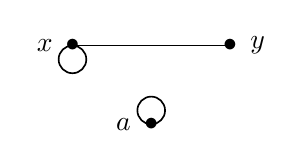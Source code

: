 \begin{tikzpicture}[->,>=latex,node distance=1em,semithick]

\node (o) at (0,0) {$\bullet$};
\node (u) at (2,0) {$\bullet$};
\node (a) at (1,-1) {$\bullet$};

\node [left of=o] {$x$};
\node [right of=u] {$y$};
\node [left of=a] {$a$};

\path [draw,-]
    (o.center) -- (u.center)
;

\draw (o.center) ++(-90:0.5em) circle (0.5em);
\draw (a.center) ++(+90:0.5em) circle (0.5em);

\end{tikzpicture}

